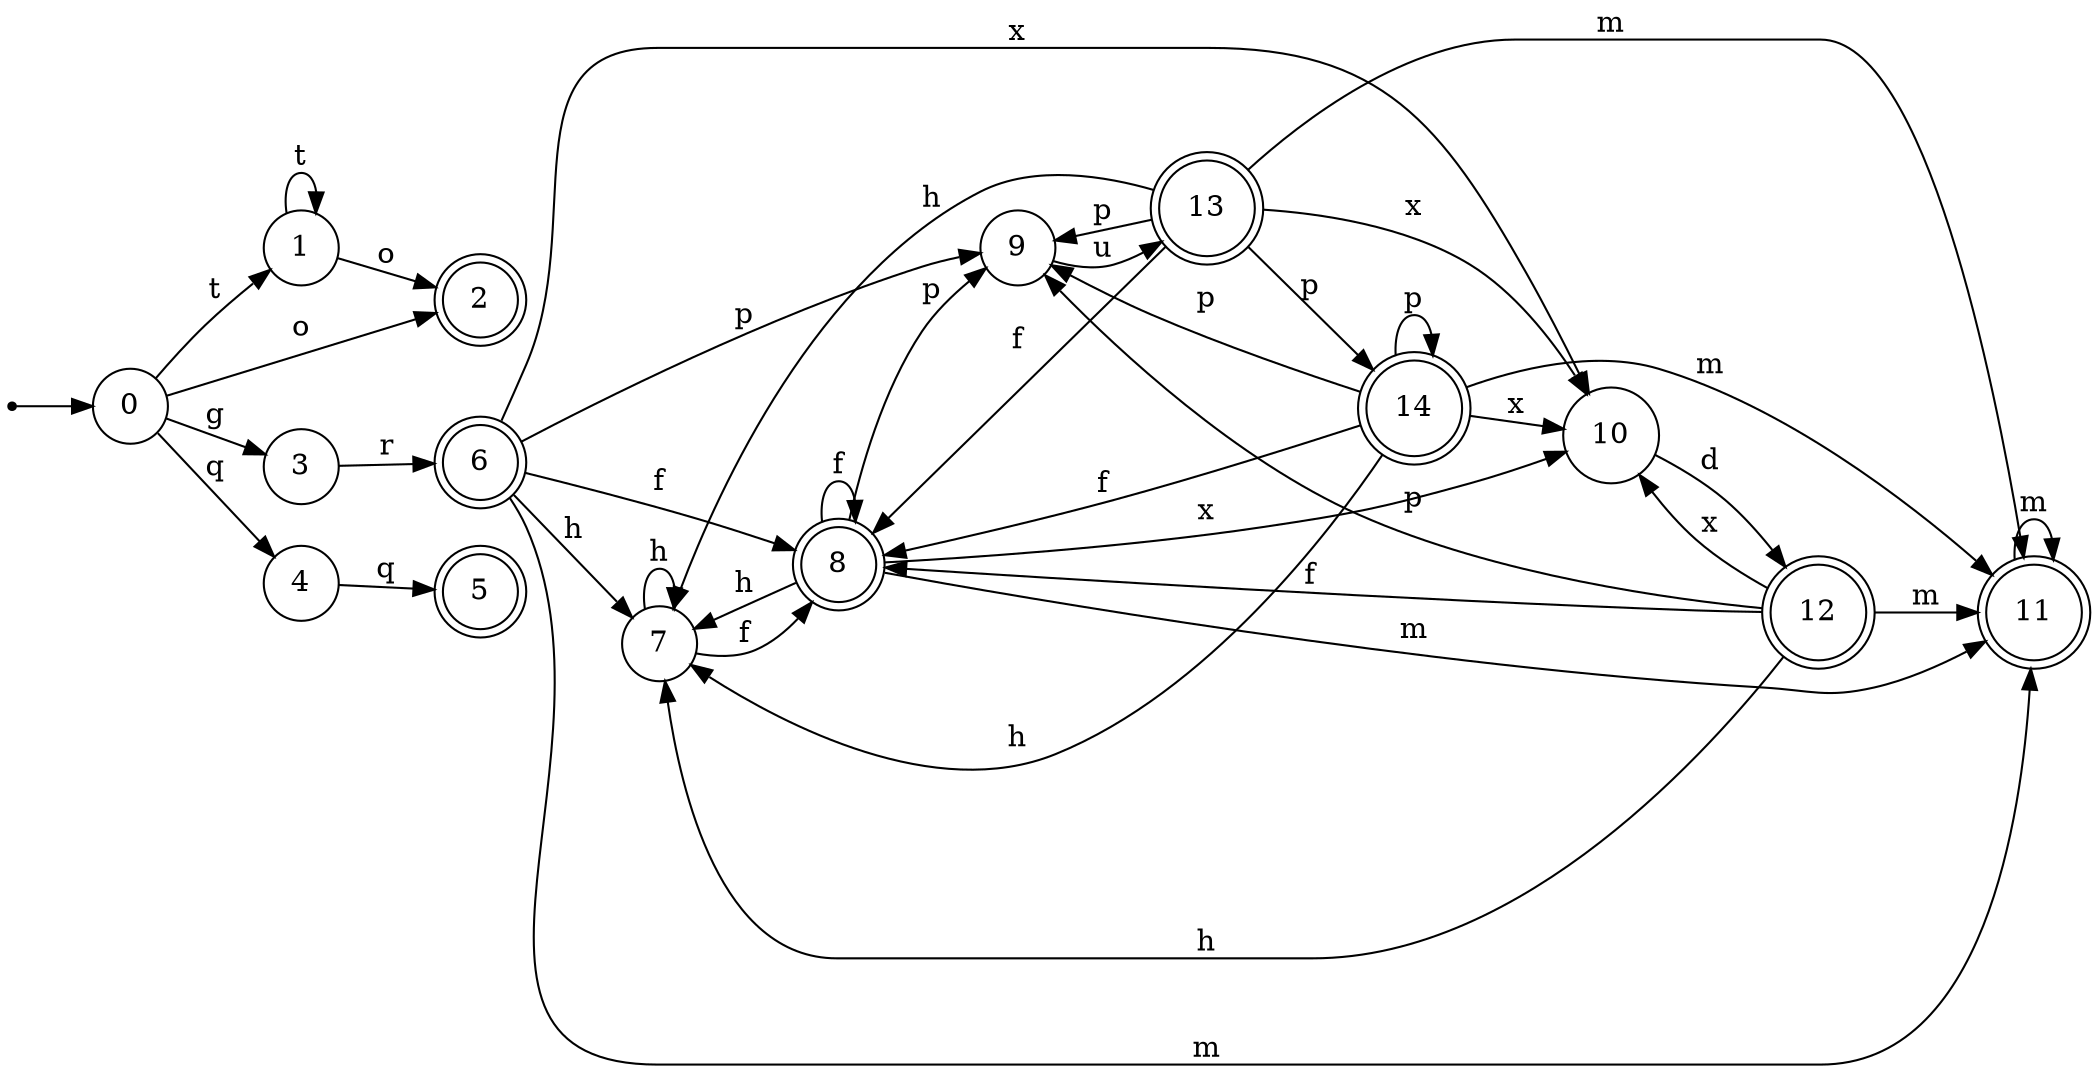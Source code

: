 digraph finite_state_machine {
rankdir=LR;
size="20,20";
node [shape = point]; "dummy0"
node [shape = circle]; "0";
"dummy0" -> "0";
node [shape = circle]; "1";
node [shape = doublecircle]; "2";node [shape = circle]; "3";
node [shape = circle]; "4";
node [shape = doublecircle]; "5";node [shape = doublecircle]; "6";node [shape = circle]; "7";
node [shape = doublecircle]; "8";node [shape = circle]; "9";
node [shape = circle]; "10";
node [shape = doublecircle]; "11";node [shape = doublecircle]; "12";node [shape = doublecircle]; "13";node [shape = doublecircle]; "14";"0" -> "1" [label = "t"];
 "0" -> "2" [label = "o"];
 "0" -> "3" [label = "g"];
 "0" -> "4" [label = "q"];
 "4" -> "5" [label = "q"];
 "3" -> "6" [label = "r"];
 "6" -> "7" [label = "h"];
 "6" -> "8" [label = "f"];
 "6" -> "9" [label = "p"];
 "6" -> "10" [label = "x"];
 "6" -> "11" [label = "m"];
 "11" -> "11" [label = "m"];
 "10" -> "12" [label = "d"];
 "12" -> "10" [label = "x"];
 "12" -> "7" [label = "h"];
 "12" -> "8" [label = "f"];
 "12" -> "9" [label = "p"];
 "12" -> "11" [label = "m"];
 "9" -> "13" [label = "u"];
 "13" -> "9" [label = "p"];
 "13" -> "14" [label = "p"];
 "13" -> "7" [label = "h"];
 "13" -> "8" [label = "f"];
 "13" -> "10" [label = "x"];
 "13" -> "11" [label = "m"];
 "14" -> "9" [label = "p"];
 "14" -> "14" [label = "p"];
 "14" -> "7" [label = "h"];
 "14" -> "8" [label = "f"];
 "14" -> "10" [label = "x"];
 "14" -> "11" [label = "m"];
 "8" -> "8" [label = "f"];
 "8" -> "7" [label = "h"];
 "8" -> "9" [label = "p"];
 "8" -> "10" [label = "x"];
 "8" -> "11" [label = "m"];
 "7" -> "7" [label = "h"];
 "7" -> "8" [label = "f"];
 "1" -> "1" [label = "t"];
 "1" -> "2" [label = "o"];
 }
